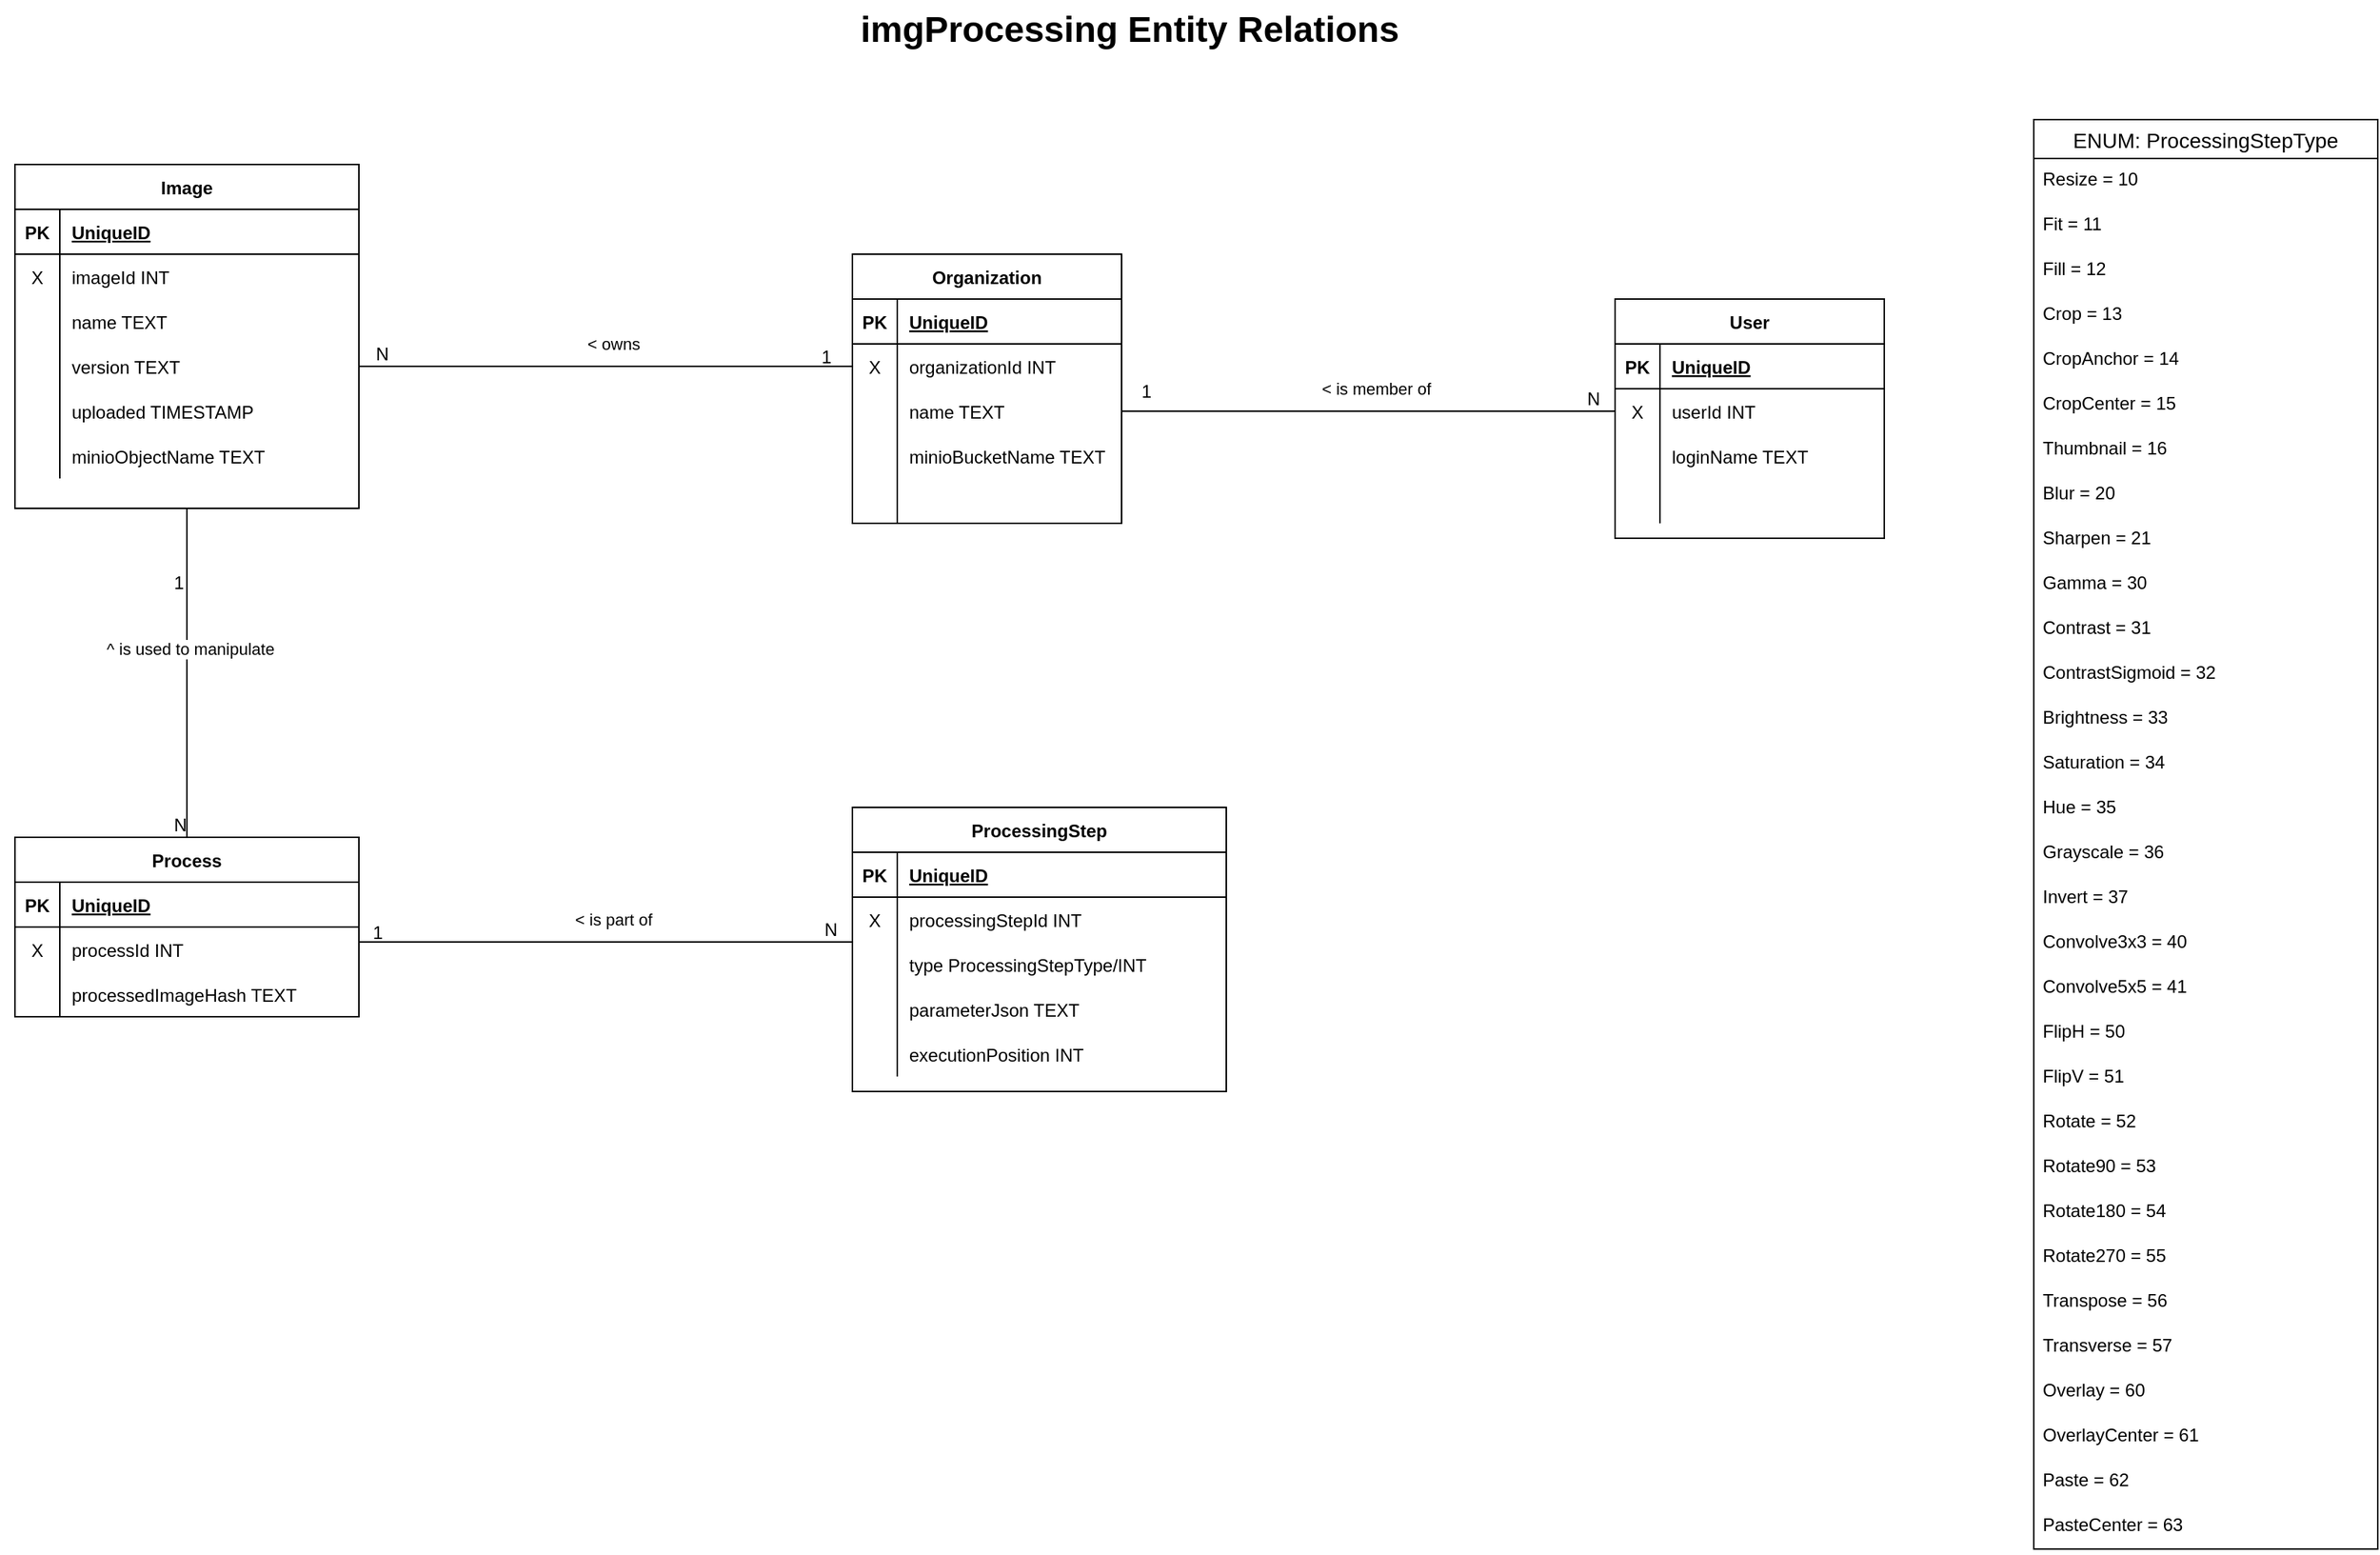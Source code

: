 <mxfile version="14.4.6" type="device"><diagram name="Page-1" id="929967ad-93f9-6ef4-fab6-5d389245f69c"><mxGraphModel dx="2062" dy="1154" grid="1" gridSize="10" guides="1" tooltips="1" connect="1" arrows="1" fold="1" page="1" pageScale="1.5" pageWidth="1169" pageHeight="826" background="none" math="0" shadow="0"><root><mxCell id="0" style=";html=1;"/><mxCell id="1" style=";html=1;" parent="0"/><mxCell id="1672d66443f91eb5-23" value="imgProcessing Entity Relations" style="text;strokeColor=none;fillColor=none;html=1;fontSize=24;fontStyle=1;verticalAlign=middle;align=center;" parent="1" vertex="1"><mxGeometry x="120" y="40" width="1510" height="40" as="geometry"/></mxCell><mxCell id="RP16Kx9QM8KteChDGTyO-1" value="Image" style="shape=table;startSize=30;container=1;collapsible=1;childLayout=tableLayout;fixedRows=1;rowLines=0;fontStyle=1;align=center;resizeLast=1;" vertex="1" parent="1"><mxGeometry x="130" y="150" width="230" height="230" as="geometry"><mxRectangle x="340" y="120" width="70" height="30" as="alternateBounds"/></mxGeometry></mxCell><mxCell id="RP16Kx9QM8KteChDGTyO-2" value="" style="shape=partialRectangle;collapsible=0;dropTarget=0;pointerEvents=0;fillColor=none;top=0;left=0;bottom=1;right=0;points=[[0,0.5],[1,0.5]];portConstraint=eastwest;" vertex="1" parent="RP16Kx9QM8KteChDGTyO-1"><mxGeometry y="30" width="230" height="30" as="geometry"/></mxCell><mxCell id="RP16Kx9QM8KteChDGTyO-3" value="PK" style="shape=partialRectangle;connectable=0;fillColor=none;top=0;left=0;bottom=0;right=0;fontStyle=1;overflow=hidden;" vertex="1" parent="RP16Kx9QM8KteChDGTyO-2"><mxGeometry width="30" height="30" as="geometry"/></mxCell><mxCell id="RP16Kx9QM8KteChDGTyO-4" value="UniqueID" style="shape=partialRectangle;connectable=0;fillColor=none;top=0;left=0;bottom=0;right=0;align=left;spacingLeft=6;fontStyle=5;overflow=hidden;" vertex="1" parent="RP16Kx9QM8KteChDGTyO-2"><mxGeometry x="30" width="200" height="30" as="geometry"/></mxCell><mxCell id="RP16Kx9QM8KteChDGTyO-5" value="" style="shape=partialRectangle;collapsible=0;dropTarget=0;pointerEvents=0;fillColor=none;top=0;left=0;bottom=0;right=0;points=[[0,0.5],[1,0.5]];portConstraint=eastwest;" vertex="1" parent="RP16Kx9QM8KteChDGTyO-1"><mxGeometry y="60" width="230" height="30" as="geometry"/></mxCell><mxCell id="RP16Kx9QM8KteChDGTyO-6" value="X" style="shape=partialRectangle;connectable=0;fillColor=none;top=0;left=0;bottom=0;right=0;editable=1;overflow=hidden;" vertex="1" parent="RP16Kx9QM8KteChDGTyO-5"><mxGeometry width="30" height="30" as="geometry"/></mxCell><mxCell id="RP16Kx9QM8KteChDGTyO-7" value="imageId INT" style="shape=partialRectangle;connectable=0;fillColor=none;top=0;left=0;bottom=0;right=0;align=left;spacingLeft=6;overflow=hidden;" vertex="1" parent="RP16Kx9QM8KteChDGTyO-5"><mxGeometry x="30" width="200" height="30" as="geometry"/></mxCell><mxCell id="RP16Kx9QM8KteChDGTyO-82" value="" style="shape=partialRectangle;collapsible=0;dropTarget=0;pointerEvents=0;fillColor=none;top=0;left=0;bottom=0;right=0;points=[[0,0.5],[1,0.5]];portConstraint=eastwest;" vertex="1" parent="RP16Kx9QM8KteChDGTyO-1"><mxGeometry y="90" width="230" height="30" as="geometry"/></mxCell><mxCell id="RP16Kx9QM8KteChDGTyO-83" value="" style="shape=partialRectangle;connectable=0;fillColor=none;top=0;left=0;bottom=0;right=0;editable=1;overflow=hidden;" vertex="1" parent="RP16Kx9QM8KteChDGTyO-82"><mxGeometry width="30" height="30" as="geometry"/></mxCell><mxCell id="RP16Kx9QM8KteChDGTyO-84" value="name TEXT" style="shape=partialRectangle;connectable=0;fillColor=none;top=0;left=0;bottom=0;right=0;align=left;spacingLeft=6;overflow=hidden;" vertex="1" parent="RP16Kx9QM8KteChDGTyO-82"><mxGeometry x="30" width="200" height="30" as="geometry"/></mxCell><mxCell id="RP16Kx9QM8KteChDGTyO-85" value="" style="shape=partialRectangle;collapsible=0;dropTarget=0;pointerEvents=0;fillColor=none;top=0;left=0;bottom=0;right=0;points=[[0,0.5],[1,0.5]];portConstraint=eastwest;" vertex="1" parent="RP16Kx9QM8KteChDGTyO-1"><mxGeometry y="120" width="230" height="30" as="geometry"/></mxCell><mxCell id="RP16Kx9QM8KteChDGTyO-86" value="" style="shape=partialRectangle;connectable=0;fillColor=none;top=0;left=0;bottom=0;right=0;editable=1;overflow=hidden;" vertex="1" parent="RP16Kx9QM8KteChDGTyO-85"><mxGeometry width="30" height="30" as="geometry"/></mxCell><mxCell id="RP16Kx9QM8KteChDGTyO-87" value="version TEXT" style="shape=partialRectangle;connectable=0;fillColor=none;top=0;left=0;bottom=0;right=0;align=left;spacingLeft=6;overflow=hidden;" vertex="1" parent="RP16Kx9QM8KteChDGTyO-85"><mxGeometry x="30" width="200" height="30" as="geometry"/></mxCell><mxCell id="RP16Kx9QM8KteChDGTyO-11" value="" style="shape=partialRectangle;collapsible=0;dropTarget=0;pointerEvents=0;fillColor=none;top=0;left=0;bottom=0;right=0;points=[[0,0.5],[1,0.5]];portConstraint=eastwest;" vertex="1" parent="RP16Kx9QM8KteChDGTyO-1"><mxGeometry y="150" width="230" height="30" as="geometry"/></mxCell><mxCell id="RP16Kx9QM8KteChDGTyO-12" value="" style="shape=partialRectangle;connectable=0;fillColor=none;top=0;left=0;bottom=0;right=0;editable=1;overflow=hidden;" vertex="1" parent="RP16Kx9QM8KteChDGTyO-11"><mxGeometry width="30" height="30" as="geometry"/></mxCell><mxCell id="RP16Kx9QM8KteChDGTyO-13" value="uploaded TIMESTAMP" style="shape=partialRectangle;connectable=0;fillColor=none;top=0;left=0;bottom=0;right=0;align=left;spacingLeft=6;overflow=hidden;" vertex="1" parent="RP16Kx9QM8KteChDGTyO-11"><mxGeometry x="30" width="200" height="30" as="geometry"/></mxCell><mxCell id="RP16Kx9QM8KteChDGTyO-27" value="" style="shape=partialRectangle;collapsible=0;dropTarget=0;pointerEvents=0;fillColor=none;top=0;left=0;bottom=0;right=0;points=[[0,0.5],[1,0.5]];portConstraint=eastwest;" vertex="1" parent="RP16Kx9QM8KteChDGTyO-1"><mxGeometry y="180" width="230" height="30" as="geometry"/></mxCell><mxCell id="RP16Kx9QM8KteChDGTyO-28" value="" style="shape=partialRectangle;connectable=0;fillColor=none;top=0;left=0;bottom=0;right=0;editable=1;overflow=hidden;" vertex="1" parent="RP16Kx9QM8KteChDGTyO-27"><mxGeometry width="30" height="30" as="geometry"/></mxCell><mxCell id="RP16Kx9QM8KteChDGTyO-29" value="minioObjectName TEXT" style="shape=partialRectangle;connectable=0;fillColor=none;top=0;left=0;bottom=0;right=0;align=left;spacingLeft=6;overflow=hidden;" vertex="1" parent="RP16Kx9QM8KteChDGTyO-27"><mxGeometry x="30" width="200" height="30" as="geometry"/></mxCell><mxCell id="RP16Kx9QM8KteChDGTyO-30" value="Organization" style="shape=table;startSize=30;container=1;collapsible=1;childLayout=tableLayout;fixedRows=1;rowLines=0;fontStyle=1;align=center;resizeLast=1;" vertex="1" parent="1"><mxGeometry x="690" y="210" width="180" height="180" as="geometry"/></mxCell><mxCell id="RP16Kx9QM8KteChDGTyO-31" value="" style="shape=partialRectangle;collapsible=0;dropTarget=0;pointerEvents=0;fillColor=none;top=0;left=0;bottom=1;right=0;points=[[0,0.5],[1,0.5]];portConstraint=eastwest;" vertex="1" parent="RP16Kx9QM8KteChDGTyO-30"><mxGeometry y="30" width="180" height="30" as="geometry"/></mxCell><mxCell id="RP16Kx9QM8KteChDGTyO-32" value="PK" style="shape=partialRectangle;connectable=0;fillColor=none;top=0;left=0;bottom=0;right=0;fontStyle=1;overflow=hidden;" vertex="1" parent="RP16Kx9QM8KteChDGTyO-31"><mxGeometry width="30" height="30" as="geometry"/></mxCell><mxCell id="RP16Kx9QM8KteChDGTyO-33" value="UniqueID" style="shape=partialRectangle;connectable=0;fillColor=none;top=0;left=0;bottom=0;right=0;align=left;spacingLeft=6;fontStyle=5;overflow=hidden;" vertex="1" parent="RP16Kx9QM8KteChDGTyO-31"><mxGeometry x="30" width="150" height="30" as="geometry"/></mxCell><mxCell id="RP16Kx9QM8KteChDGTyO-34" value="" style="shape=partialRectangle;collapsible=0;dropTarget=0;pointerEvents=0;fillColor=none;top=0;left=0;bottom=0;right=0;points=[[0,0.5],[1,0.5]];portConstraint=eastwest;" vertex="1" parent="RP16Kx9QM8KteChDGTyO-30"><mxGeometry y="60" width="180" height="30" as="geometry"/></mxCell><mxCell id="RP16Kx9QM8KteChDGTyO-35" value="X" style="shape=partialRectangle;connectable=0;fillColor=none;top=0;left=0;bottom=0;right=0;editable=1;overflow=hidden;" vertex="1" parent="RP16Kx9QM8KteChDGTyO-34"><mxGeometry width="30" height="30" as="geometry"/></mxCell><mxCell id="RP16Kx9QM8KteChDGTyO-36" value="organizationId INT" style="shape=partialRectangle;connectable=0;fillColor=none;top=0;left=0;bottom=0;right=0;align=left;spacingLeft=6;overflow=hidden;" vertex="1" parent="RP16Kx9QM8KteChDGTyO-34"><mxGeometry x="30" width="150" height="30" as="geometry"/></mxCell><mxCell id="RP16Kx9QM8KteChDGTyO-37" value="" style="shape=partialRectangle;collapsible=0;dropTarget=0;pointerEvents=0;fillColor=none;top=0;left=0;bottom=0;right=0;points=[[0,0.5],[1,0.5]];portConstraint=eastwest;" vertex="1" parent="RP16Kx9QM8KteChDGTyO-30"><mxGeometry y="90" width="180" height="30" as="geometry"/></mxCell><mxCell id="RP16Kx9QM8KteChDGTyO-38" value="" style="shape=partialRectangle;connectable=0;fillColor=none;top=0;left=0;bottom=0;right=0;editable=1;overflow=hidden;" vertex="1" parent="RP16Kx9QM8KteChDGTyO-37"><mxGeometry width="30" height="30" as="geometry"/></mxCell><mxCell id="RP16Kx9QM8KteChDGTyO-39" value="name TEXT" style="shape=partialRectangle;connectable=0;fillColor=none;top=0;left=0;bottom=0;right=0;align=left;spacingLeft=6;overflow=hidden;" vertex="1" parent="RP16Kx9QM8KteChDGTyO-37"><mxGeometry x="30" width="150" height="30" as="geometry"/></mxCell><mxCell id="RP16Kx9QM8KteChDGTyO-74" value="" style="shape=partialRectangle;collapsible=0;dropTarget=0;pointerEvents=0;fillColor=none;top=0;left=0;bottom=0;right=0;points=[[0,0.5],[1,0.5]];portConstraint=eastwest;" vertex="1" parent="RP16Kx9QM8KteChDGTyO-30"><mxGeometry y="120" width="180" height="30" as="geometry"/></mxCell><mxCell id="RP16Kx9QM8KteChDGTyO-75" value="" style="shape=partialRectangle;connectable=0;fillColor=none;top=0;left=0;bottom=0;right=0;editable=1;overflow=hidden;" vertex="1" parent="RP16Kx9QM8KteChDGTyO-74"><mxGeometry width="30" height="30" as="geometry"/></mxCell><mxCell id="RP16Kx9QM8KteChDGTyO-76" value="minioBucketName TEXT" style="shape=partialRectangle;connectable=0;fillColor=none;top=0;left=0;bottom=0;right=0;align=left;spacingLeft=6;overflow=hidden;" vertex="1" parent="RP16Kx9QM8KteChDGTyO-74"><mxGeometry x="30" width="150" height="30" as="geometry"/></mxCell><mxCell id="RP16Kx9QM8KteChDGTyO-40" value="" style="shape=partialRectangle;collapsible=0;dropTarget=0;pointerEvents=0;fillColor=none;top=0;left=0;bottom=0;right=0;points=[[0,0.5],[1,0.5]];portConstraint=eastwest;" vertex="1" parent="RP16Kx9QM8KteChDGTyO-30"><mxGeometry y="150" width="180" height="30" as="geometry"/></mxCell><mxCell id="RP16Kx9QM8KteChDGTyO-41" value="" style="shape=partialRectangle;connectable=0;fillColor=none;top=0;left=0;bottom=0;right=0;editable=1;overflow=hidden;" vertex="1" parent="RP16Kx9QM8KteChDGTyO-40"><mxGeometry width="30" height="30" as="geometry"/></mxCell><mxCell id="RP16Kx9QM8KteChDGTyO-42" value="" style="shape=partialRectangle;connectable=0;fillColor=none;top=0;left=0;bottom=0;right=0;align=left;spacingLeft=6;overflow=hidden;" vertex="1" parent="RP16Kx9QM8KteChDGTyO-40"><mxGeometry x="30" width="150" height="30" as="geometry"/></mxCell><mxCell id="RP16Kx9QM8KteChDGTyO-43" value="" style="endArrow=none;html=1;rounded=0;exitX=0;exitY=0.5;exitDx=0;exitDy=0;fontStyle=1;entryX=1;entryY=0.5;entryDx=0;entryDy=0;" edge="1" parent="1" source="RP16Kx9QM8KteChDGTyO-34" target="RP16Kx9QM8KteChDGTyO-85"><mxGeometry relative="1" as="geometry"><mxPoint x="800" y="590" as="sourcePoint"/><mxPoint x="960" y="590" as="targetPoint"/></mxGeometry></mxCell><mxCell id="RP16Kx9QM8KteChDGTyO-44" value="N" style="resizable=0;html=1;align=right;verticalAlign=bottom;" connectable="0" vertex="1" parent="RP16Kx9QM8KteChDGTyO-43"><mxGeometry x="1" relative="1" as="geometry"><mxPoint x="20" as="offset"/></mxGeometry></mxCell><mxCell id="RP16Kx9QM8KteChDGTyO-46" value="&amp;lt; owns" style="edgeLabel;html=1;align=center;verticalAlign=middle;resizable=0;points=[];" vertex="1" connectable="0" parent="RP16Kx9QM8KteChDGTyO-43"><mxGeometry x="-0.248" y="2" relative="1" as="geometry"><mxPoint x="-36" y="-17" as="offset"/></mxGeometry></mxCell><mxCell id="RP16Kx9QM8KteChDGTyO-45" value="" style="resizable=0;html=1;align=right;verticalAlign=bottom;" connectable="0" vertex="1" parent="1"><mxGeometry x="400" y="295" as="geometry"><mxPoint x="272" y="-8" as="offset"/></mxGeometry></mxCell><mxCell id="RP16Kx9QM8KteChDGTyO-47" value="1" style="resizable=0;html=1;align=right;verticalAlign=bottom;" connectable="0" vertex="1" parent="1"><mxGeometry x="390" y="295" as="geometry"><mxPoint x="286" y="-8" as="offset"/></mxGeometry></mxCell><mxCell id="RP16Kx9QM8KteChDGTyO-48" value="User" style="shape=table;startSize=30;container=1;collapsible=1;childLayout=tableLayout;fixedRows=1;rowLines=0;fontStyle=1;align=center;resizeLast=1;" vertex="1" parent="1"><mxGeometry x="1200" y="240" width="180" height="160" as="geometry"/></mxCell><mxCell id="RP16Kx9QM8KteChDGTyO-49" value="" style="shape=partialRectangle;collapsible=0;dropTarget=0;pointerEvents=0;fillColor=none;top=0;left=0;bottom=1;right=0;points=[[0,0.5],[1,0.5]];portConstraint=eastwest;" vertex="1" parent="RP16Kx9QM8KteChDGTyO-48"><mxGeometry y="30" width="180" height="30" as="geometry"/></mxCell><mxCell id="RP16Kx9QM8KteChDGTyO-50" value="PK" style="shape=partialRectangle;connectable=0;fillColor=none;top=0;left=0;bottom=0;right=0;fontStyle=1;overflow=hidden;" vertex="1" parent="RP16Kx9QM8KteChDGTyO-49"><mxGeometry width="30" height="30" as="geometry"/></mxCell><mxCell id="RP16Kx9QM8KteChDGTyO-51" value="UniqueID" style="shape=partialRectangle;connectable=0;fillColor=none;top=0;left=0;bottom=0;right=0;align=left;spacingLeft=6;fontStyle=5;overflow=hidden;" vertex="1" parent="RP16Kx9QM8KteChDGTyO-49"><mxGeometry x="30" width="150" height="30" as="geometry"/></mxCell><mxCell id="RP16Kx9QM8KteChDGTyO-52" value="" style="shape=partialRectangle;collapsible=0;dropTarget=0;pointerEvents=0;fillColor=none;top=0;left=0;bottom=0;right=0;points=[[0,0.5],[1,0.5]];portConstraint=eastwest;" vertex="1" parent="RP16Kx9QM8KteChDGTyO-48"><mxGeometry y="60" width="180" height="30" as="geometry"/></mxCell><mxCell id="RP16Kx9QM8KteChDGTyO-53" value="X" style="shape=partialRectangle;connectable=0;fillColor=none;top=0;left=0;bottom=0;right=0;editable=1;overflow=hidden;" vertex="1" parent="RP16Kx9QM8KteChDGTyO-52"><mxGeometry width="30" height="30" as="geometry"/></mxCell><mxCell id="RP16Kx9QM8KteChDGTyO-54" value="userId INT" style="shape=partialRectangle;connectable=0;fillColor=none;top=0;left=0;bottom=0;right=0;align=left;spacingLeft=6;overflow=hidden;" vertex="1" parent="RP16Kx9QM8KteChDGTyO-52"><mxGeometry x="30" width="150" height="30" as="geometry"/></mxCell><mxCell id="RP16Kx9QM8KteChDGTyO-55" value="" style="shape=partialRectangle;collapsible=0;dropTarget=0;pointerEvents=0;fillColor=none;top=0;left=0;bottom=0;right=0;points=[[0,0.5],[1,0.5]];portConstraint=eastwest;" vertex="1" parent="RP16Kx9QM8KteChDGTyO-48"><mxGeometry y="90" width="180" height="30" as="geometry"/></mxCell><mxCell id="RP16Kx9QM8KteChDGTyO-56" value="" style="shape=partialRectangle;connectable=0;fillColor=none;top=0;left=0;bottom=0;right=0;editable=1;overflow=hidden;" vertex="1" parent="RP16Kx9QM8KteChDGTyO-55"><mxGeometry width="30" height="30" as="geometry"/></mxCell><mxCell id="RP16Kx9QM8KteChDGTyO-57" value="loginName TEXT" style="shape=partialRectangle;connectable=0;fillColor=none;top=0;left=0;bottom=0;right=0;align=left;spacingLeft=6;overflow=hidden;" vertex="1" parent="RP16Kx9QM8KteChDGTyO-55"><mxGeometry x="30" width="150" height="30" as="geometry"/></mxCell><mxCell id="RP16Kx9QM8KteChDGTyO-58" value="" style="shape=partialRectangle;collapsible=0;dropTarget=0;pointerEvents=0;fillColor=none;top=0;left=0;bottom=0;right=0;points=[[0,0.5],[1,0.5]];portConstraint=eastwest;" vertex="1" parent="RP16Kx9QM8KteChDGTyO-48"><mxGeometry y="120" width="180" height="30" as="geometry"/></mxCell><mxCell id="RP16Kx9QM8KteChDGTyO-59" value="" style="shape=partialRectangle;connectable=0;fillColor=none;top=0;left=0;bottom=0;right=0;editable=1;overflow=hidden;" vertex="1" parent="RP16Kx9QM8KteChDGTyO-58"><mxGeometry width="30" height="30" as="geometry"/></mxCell><mxCell id="RP16Kx9QM8KteChDGTyO-60" value="" style="shape=partialRectangle;connectable=0;fillColor=none;top=0;left=0;bottom=0;right=0;align=left;spacingLeft=6;overflow=hidden;" vertex="1" parent="RP16Kx9QM8KteChDGTyO-58"><mxGeometry x="30" width="150" height="30" as="geometry"/></mxCell><mxCell id="RP16Kx9QM8KteChDGTyO-77" value="" style="endArrow=none;html=1;rounded=0;exitX=1;exitY=0.5;exitDx=0;exitDy=0;entryX=0;entryY=0.5;entryDx=0;entryDy=0;" edge="1" parent="1" source="RP16Kx9QM8KteChDGTyO-37" target="RP16Kx9QM8KteChDGTyO-52"><mxGeometry relative="1" as="geometry"><mxPoint x="810" y="480" as="sourcePoint"/><mxPoint x="480" y="480" as="targetPoint"/></mxGeometry></mxCell><mxCell id="RP16Kx9QM8KteChDGTyO-78" value="N" style="resizable=0;html=1;align=right;verticalAlign=bottom;" connectable="0" vertex="1" parent="RP16Kx9QM8KteChDGTyO-77"><mxGeometry x="1" relative="1" as="geometry"><mxPoint x="-10" as="offset"/></mxGeometry></mxCell><mxCell id="RP16Kx9QM8KteChDGTyO-79" value="&amp;lt; is member of" style="edgeLabel;html=1;align=center;verticalAlign=middle;resizable=0;points=[];" vertex="1" connectable="0" parent="RP16Kx9QM8KteChDGTyO-77"><mxGeometry x="-0.248" y="2" relative="1" as="geometry"><mxPoint x="46" y="-13" as="offset"/></mxGeometry></mxCell><mxCell id="RP16Kx9QM8KteChDGTyO-81" value="1" style="resizable=0;html=1;align=right;verticalAlign=bottom;" connectable="0" vertex="1" parent="1"><mxGeometry x="890" y="310" as="geometry"/></mxCell><mxCell id="RP16Kx9QM8KteChDGTyO-88" value="Process" style="shape=table;startSize=30;container=1;collapsible=1;childLayout=tableLayout;fixedRows=1;rowLines=0;fontStyle=1;align=center;resizeLast=1;" vertex="1" parent="1"><mxGeometry x="130" y="600" width="230" height="120" as="geometry"/></mxCell><mxCell id="RP16Kx9QM8KteChDGTyO-89" value="" style="shape=partialRectangle;collapsible=0;dropTarget=0;pointerEvents=0;fillColor=none;top=0;left=0;bottom=1;right=0;points=[[0,0.5],[1,0.5]];portConstraint=eastwest;" vertex="1" parent="RP16Kx9QM8KteChDGTyO-88"><mxGeometry y="30" width="230" height="30" as="geometry"/></mxCell><mxCell id="RP16Kx9QM8KteChDGTyO-90" value="PK" style="shape=partialRectangle;connectable=0;fillColor=none;top=0;left=0;bottom=0;right=0;fontStyle=1;overflow=hidden;" vertex="1" parent="RP16Kx9QM8KteChDGTyO-89"><mxGeometry width="30" height="30" as="geometry"/></mxCell><mxCell id="RP16Kx9QM8KteChDGTyO-91" value="UniqueID" style="shape=partialRectangle;connectable=0;fillColor=none;top=0;left=0;bottom=0;right=0;align=left;spacingLeft=6;fontStyle=5;overflow=hidden;" vertex="1" parent="RP16Kx9QM8KteChDGTyO-89"><mxGeometry x="30" width="200" height="30" as="geometry"/></mxCell><mxCell id="RP16Kx9QM8KteChDGTyO-92" value="" style="shape=partialRectangle;collapsible=0;dropTarget=0;pointerEvents=0;fillColor=none;top=0;left=0;bottom=0;right=0;points=[[0,0.5],[1,0.5]];portConstraint=eastwest;" vertex="1" parent="RP16Kx9QM8KteChDGTyO-88"><mxGeometry y="60" width="230" height="30" as="geometry"/></mxCell><mxCell id="RP16Kx9QM8KteChDGTyO-93" value="X" style="shape=partialRectangle;connectable=0;fillColor=none;top=0;left=0;bottom=0;right=0;editable=1;overflow=hidden;" vertex="1" parent="RP16Kx9QM8KteChDGTyO-92"><mxGeometry width="30" height="30" as="geometry"/></mxCell><mxCell id="RP16Kx9QM8KteChDGTyO-94" value="processId INT" style="shape=partialRectangle;connectable=0;fillColor=none;top=0;left=0;bottom=0;right=0;align=left;spacingLeft=6;overflow=hidden;" vertex="1" parent="RP16Kx9QM8KteChDGTyO-92"><mxGeometry x="30" width="200" height="30" as="geometry"/></mxCell><mxCell id="RP16Kx9QM8KteChDGTyO-95" value="" style="shape=partialRectangle;collapsible=0;dropTarget=0;pointerEvents=0;fillColor=none;top=0;left=0;bottom=0;right=0;points=[[0,0.5],[1,0.5]];portConstraint=eastwest;" vertex="1" parent="RP16Kx9QM8KteChDGTyO-88"><mxGeometry y="90" width="230" height="30" as="geometry"/></mxCell><mxCell id="RP16Kx9QM8KteChDGTyO-96" value="" style="shape=partialRectangle;connectable=0;fillColor=none;top=0;left=0;bottom=0;right=0;editable=1;overflow=hidden;" vertex="1" parent="RP16Kx9QM8KteChDGTyO-95"><mxGeometry width="30" height="30" as="geometry"/></mxCell><mxCell id="RP16Kx9QM8KteChDGTyO-97" value="processedImageHash TEXT" style="shape=partialRectangle;connectable=0;fillColor=none;top=0;left=0;bottom=0;right=0;align=left;spacingLeft=6;overflow=hidden;" vertex="1" parent="RP16Kx9QM8KteChDGTyO-95"><mxGeometry x="30" width="200" height="30" as="geometry"/></mxCell><mxCell id="RP16Kx9QM8KteChDGTyO-101" value="" style="endArrow=none;html=1;rounded=0;entryX=0.5;entryY=0;entryDx=0;entryDy=0;exitX=0.5;exitY=1;exitDx=0;exitDy=0;" edge="1" parent="1" source="RP16Kx9QM8KteChDGTyO-1" target="RP16Kx9QM8KteChDGTyO-88"><mxGeometry relative="1" as="geometry"><mxPoint x="870" y="500" as="sourcePoint"/><mxPoint x="1030" y="500" as="targetPoint"/></mxGeometry></mxCell><mxCell id="RP16Kx9QM8KteChDGTyO-102" value="N" style="resizable=0;html=1;align=right;verticalAlign=bottom;" connectable="0" vertex="1" parent="RP16Kx9QM8KteChDGTyO-101"><mxGeometry x="1" relative="1" as="geometry"/></mxCell><mxCell id="RP16Kx9QM8KteChDGTyO-104" value="^ is used to manipulate" style="edgeLabel;html=1;align=center;verticalAlign=middle;resizable=0;points=[];" vertex="1" connectable="0" parent="RP16Kx9QM8KteChDGTyO-101"><mxGeometry x="-0.144" y="2" relative="1" as="geometry"><mxPoint as="offset"/></mxGeometry></mxCell><mxCell id="RP16Kx9QM8KteChDGTyO-103" value="1" style="resizable=0;html=1;align=right;verticalAlign=bottom;" connectable="0" vertex="1" parent="1"><mxGeometry x="255" y="610" as="geometry"><mxPoint x="-12" y="-172" as="offset"/></mxGeometry></mxCell><mxCell id="RP16Kx9QM8KteChDGTyO-105" value="ProcessingStep" style="shape=table;startSize=30;container=1;collapsible=1;childLayout=tableLayout;fixedRows=1;rowLines=0;fontStyle=1;align=center;resizeLast=1;" vertex="1" parent="1"><mxGeometry x="690" y="580" width="250" height="190" as="geometry"/></mxCell><mxCell id="RP16Kx9QM8KteChDGTyO-106" value="" style="shape=partialRectangle;collapsible=0;dropTarget=0;pointerEvents=0;fillColor=none;top=0;left=0;bottom=1;right=0;points=[[0,0.5],[1,0.5]];portConstraint=eastwest;" vertex="1" parent="RP16Kx9QM8KteChDGTyO-105"><mxGeometry y="30" width="250" height="30" as="geometry"/></mxCell><mxCell id="RP16Kx9QM8KteChDGTyO-107" value="PK" style="shape=partialRectangle;connectable=0;fillColor=none;top=0;left=0;bottom=0;right=0;fontStyle=1;overflow=hidden;" vertex="1" parent="RP16Kx9QM8KteChDGTyO-106"><mxGeometry width="30" height="30" as="geometry"/></mxCell><mxCell id="RP16Kx9QM8KteChDGTyO-108" value="UniqueID" style="shape=partialRectangle;connectable=0;fillColor=none;top=0;left=0;bottom=0;right=0;align=left;spacingLeft=6;fontStyle=5;overflow=hidden;" vertex="1" parent="RP16Kx9QM8KteChDGTyO-106"><mxGeometry x="30" width="220" height="30" as="geometry"/></mxCell><mxCell id="RP16Kx9QM8KteChDGTyO-109" value="" style="shape=partialRectangle;collapsible=0;dropTarget=0;pointerEvents=0;fillColor=none;top=0;left=0;bottom=0;right=0;points=[[0,0.5],[1,0.5]];portConstraint=eastwest;" vertex="1" parent="RP16Kx9QM8KteChDGTyO-105"><mxGeometry y="60" width="250" height="30" as="geometry"/></mxCell><mxCell id="RP16Kx9QM8KteChDGTyO-110" value="X" style="shape=partialRectangle;connectable=0;fillColor=none;top=0;left=0;bottom=0;right=0;editable=1;overflow=hidden;" vertex="1" parent="RP16Kx9QM8KteChDGTyO-109"><mxGeometry width="30" height="30" as="geometry"/></mxCell><mxCell id="RP16Kx9QM8KteChDGTyO-111" value="processingStepId INT" style="shape=partialRectangle;connectable=0;fillColor=none;top=0;left=0;bottom=0;right=0;align=left;spacingLeft=6;overflow=hidden;" vertex="1" parent="RP16Kx9QM8KteChDGTyO-109"><mxGeometry x="30" width="220" height="30" as="geometry"/></mxCell><mxCell id="RP16Kx9QM8KteChDGTyO-112" value="" style="shape=partialRectangle;collapsible=0;dropTarget=0;pointerEvents=0;fillColor=none;top=0;left=0;bottom=0;right=0;points=[[0,0.5],[1,0.5]];portConstraint=eastwest;" vertex="1" parent="RP16Kx9QM8KteChDGTyO-105"><mxGeometry y="90" width="250" height="30" as="geometry"/></mxCell><mxCell id="RP16Kx9QM8KteChDGTyO-113" value="" style="shape=partialRectangle;connectable=0;fillColor=none;top=0;left=0;bottom=0;right=0;editable=1;overflow=hidden;" vertex="1" parent="RP16Kx9QM8KteChDGTyO-112"><mxGeometry width="30" height="30" as="geometry"/></mxCell><mxCell id="RP16Kx9QM8KteChDGTyO-114" value="type ProcessingStepType/INT" style="shape=partialRectangle;connectable=0;fillColor=none;top=0;left=0;bottom=0;right=0;align=left;spacingLeft=6;overflow=hidden;" vertex="1" parent="RP16Kx9QM8KteChDGTyO-112"><mxGeometry x="30" width="220" height="30" as="geometry"/></mxCell><mxCell id="RP16Kx9QM8KteChDGTyO-115" value="" style="shape=partialRectangle;collapsible=0;dropTarget=0;pointerEvents=0;fillColor=none;top=0;left=0;bottom=0;right=0;points=[[0,0.5],[1,0.5]];portConstraint=eastwest;" vertex="1" parent="RP16Kx9QM8KteChDGTyO-105"><mxGeometry y="120" width="250" height="30" as="geometry"/></mxCell><mxCell id="RP16Kx9QM8KteChDGTyO-116" value="" style="shape=partialRectangle;connectable=0;fillColor=none;top=0;left=0;bottom=0;right=0;editable=1;overflow=hidden;" vertex="1" parent="RP16Kx9QM8KteChDGTyO-115"><mxGeometry width="30" height="30" as="geometry"/></mxCell><mxCell id="RP16Kx9QM8KteChDGTyO-117" value="parameterJson TEXT" style="shape=partialRectangle;connectable=0;fillColor=none;top=0;left=0;bottom=0;right=0;align=left;spacingLeft=6;overflow=hidden;" vertex="1" parent="RP16Kx9QM8KteChDGTyO-115"><mxGeometry x="30" width="220" height="30" as="geometry"/></mxCell><mxCell id="RP16Kx9QM8KteChDGTyO-118" value="" style="shape=partialRectangle;collapsible=0;dropTarget=0;pointerEvents=0;fillColor=none;top=0;left=0;bottom=0;right=0;points=[[0,0.5],[1,0.5]];portConstraint=eastwest;" vertex="1" parent="RP16Kx9QM8KteChDGTyO-105"><mxGeometry y="150" width="250" height="30" as="geometry"/></mxCell><mxCell id="RP16Kx9QM8KteChDGTyO-119" value="" style="shape=partialRectangle;connectable=0;fillColor=none;top=0;left=0;bottom=0;right=0;editable=1;overflow=hidden;" vertex="1" parent="RP16Kx9QM8KteChDGTyO-118"><mxGeometry width="30" height="30" as="geometry"/></mxCell><mxCell id="RP16Kx9QM8KteChDGTyO-120" value="executionPosition INT" style="shape=partialRectangle;connectable=0;fillColor=none;top=0;left=0;bottom=0;right=0;align=left;spacingLeft=6;overflow=hidden;" vertex="1" parent="RP16Kx9QM8KteChDGTyO-118"><mxGeometry x="30" width="220" height="30" as="geometry"/></mxCell><mxCell id="RP16Kx9QM8KteChDGTyO-121" value="ENUM: ProcessingStepType" style="swimlane;fontStyle=0;childLayout=stackLayout;horizontal=1;startSize=26;horizontalStack=0;resizeParent=1;resizeParentMax=0;resizeLast=0;collapsible=1;marginBottom=0;align=center;fontSize=14;" vertex="1" parent="1"><mxGeometry x="1480" y="120" width="230" height="956" as="geometry"/></mxCell><mxCell id="RP16Kx9QM8KteChDGTyO-122" value="Resize = 10" style="text;strokeColor=none;fillColor=none;spacingLeft=4;spacingRight=4;overflow=hidden;rotatable=0;points=[[0,0.5],[1,0.5]];portConstraint=eastwest;fontSize=12;" vertex="1" parent="RP16Kx9QM8KteChDGTyO-121"><mxGeometry y="26" width="230" height="30" as="geometry"/></mxCell><mxCell id="RP16Kx9QM8KteChDGTyO-123" value="Fit = 11" style="text;strokeColor=none;fillColor=none;spacingLeft=4;spacingRight=4;overflow=hidden;rotatable=0;points=[[0,0.5],[1,0.5]];portConstraint=eastwest;fontSize=12;" vertex="1" parent="RP16Kx9QM8KteChDGTyO-121"><mxGeometry y="56" width="230" height="30" as="geometry"/></mxCell><mxCell id="RP16Kx9QM8KteChDGTyO-124" value="Fill = 12" style="text;strokeColor=none;fillColor=none;spacingLeft=4;spacingRight=4;overflow=hidden;rotatable=0;points=[[0,0.5],[1,0.5]];portConstraint=eastwest;fontSize=12;" vertex="1" parent="RP16Kx9QM8KteChDGTyO-121"><mxGeometry y="86" width="230" height="30" as="geometry"/></mxCell><mxCell id="RP16Kx9QM8KteChDGTyO-146" value="Crop = 13" style="text;strokeColor=none;fillColor=none;spacingLeft=4;spacingRight=4;overflow=hidden;rotatable=0;points=[[0,0.5],[1,0.5]];portConstraint=eastwest;fontSize=12;" vertex="1" parent="RP16Kx9QM8KteChDGTyO-121"><mxGeometry y="116" width="230" height="30" as="geometry"/></mxCell><mxCell id="RP16Kx9QM8KteChDGTyO-136" value="CropAnchor = 14" style="text;strokeColor=none;fillColor=none;spacingLeft=4;spacingRight=4;overflow=hidden;rotatable=0;points=[[0,0.5],[1,0.5]];portConstraint=eastwest;fontSize=12;" vertex="1" parent="RP16Kx9QM8KteChDGTyO-121"><mxGeometry y="146" width="230" height="30" as="geometry"/></mxCell><mxCell id="RP16Kx9QM8KteChDGTyO-138" value="CropCenter = 15" style="text;strokeColor=none;fillColor=none;spacingLeft=4;spacingRight=4;overflow=hidden;rotatable=0;points=[[0,0.5],[1,0.5]];portConstraint=eastwest;fontSize=12;" vertex="1" parent="RP16Kx9QM8KteChDGTyO-121"><mxGeometry y="176" width="230" height="30" as="geometry"/></mxCell><mxCell id="RP16Kx9QM8KteChDGTyO-137" value="Thumbnail = 16" style="text;strokeColor=none;fillColor=none;spacingLeft=4;spacingRight=4;overflow=hidden;rotatable=0;points=[[0,0.5],[1,0.5]];portConstraint=eastwest;fontSize=12;" vertex="1" parent="RP16Kx9QM8KteChDGTyO-121"><mxGeometry y="206" width="230" height="30" as="geometry"/></mxCell><mxCell id="RP16Kx9QM8KteChDGTyO-125" value="Blur = 20" style="text;strokeColor=none;fillColor=none;spacingLeft=4;spacingRight=4;overflow=hidden;rotatable=0;points=[[0,0.5],[1,0.5]];portConstraint=eastwest;fontSize=12;" vertex="1" parent="RP16Kx9QM8KteChDGTyO-121"><mxGeometry y="236" width="230" height="30" as="geometry"/></mxCell><mxCell id="RP16Kx9QM8KteChDGTyO-126" value="Sharpen = 21" style="text;strokeColor=none;fillColor=none;spacingLeft=4;spacingRight=4;overflow=hidden;rotatable=0;points=[[0,0.5],[1,0.5]];portConstraint=eastwest;fontSize=12;" vertex="1" parent="RP16Kx9QM8KteChDGTyO-121"><mxGeometry y="266" width="230" height="30" as="geometry"/></mxCell><mxCell id="RP16Kx9QM8KteChDGTyO-127" value="Gamma = 30" style="text;strokeColor=none;fillColor=none;spacingLeft=4;spacingRight=4;overflow=hidden;rotatable=0;points=[[0,0.5],[1,0.5]];portConstraint=eastwest;fontSize=12;" vertex="1" parent="RP16Kx9QM8KteChDGTyO-121"><mxGeometry y="296" width="230" height="30" as="geometry"/></mxCell><mxCell id="RP16Kx9QM8KteChDGTyO-128" value="Contrast = 31" style="text;strokeColor=none;fillColor=none;spacingLeft=4;spacingRight=4;overflow=hidden;rotatable=0;points=[[0,0.5],[1,0.5]];portConstraint=eastwest;fontSize=12;" vertex="1" parent="RP16Kx9QM8KteChDGTyO-121"><mxGeometry y="326" width="230" height="30" as="geometry"/></mxCell><mxCell id="RP16Kx9QM8KteChDGTyO-133" value="ContrastSigmoid = 32" style="text;strokeColor=none;fillColor=none;spacingLeft=4;spacingRight=4;overflow=hidden;rotatable=0;points=[[0,0.5],[1,0.5]];portConstraint=eastwest;fontSize=12;" vertex="1" parent="RP16Kx9QM8KteChDGTyO-121"><mxGeometry y="356" width="230" height="30" as="geometry"/></mxCell><mxCell id="RP16Kx9QM8KteChDGTyO-130" value="Brightness = 33" style="text;strokeColor=none;fillColor=none;spacingLeft=4;spacingRight=4;overflow=hidden;rotatable=0;points=[[0,0.5],[1,0.5]];portConstraint=eastwest;fontSize=12;" vertex="1" parent="RP16Kx9QM8KteChDGTyO-121"><mxGeometry y="386" width="230" height="30" as="geometry"/></mxCell><mxCell id="RP16Kx9QM8KteChDGTyO-131" value="Saturation = 34" style="text;strokeColor=none;fillColor=none;spacingLeft=4;spacingRight=4;overflow=hidden;rotatable=0;points=[[0,0.5],[1,0.5]];portConstraint=eastwest;fontSize=12;" vertex="1" parent="RP16Kx9QM8KteChDGTyO-121"><mxGeometry y="416" width="230" height="30" as="geometry"/></mxCell><mxCell id="RP16Kx9QM8KteChDGTyO-132" value="Hue = 35" style="text;strokeColor=none;fillColor=none;spacingLeft=4;spacingRight=4;overflow=hidden;rotatable=0;points=[[0,0.5],[1,0.5]];portConstraint=eastwest;fontSize=12;" vertex="1" parent="RP16Kx9QM8KteChDGTyO-121"><mxGeometry y="446" width="230" height="30" as="geometry"/></mxCell><mxCell id="RP16Kx9QM8KteChDGTyO-141" value="Grayscale = 36" style="text;strokeColor=none;fillColor=none;spacingLeft=4;spacingRight=4;overflow=hidden;rotatable=0;points=[[0,0.5],[1,0.5]];portConstraint=eastwest;fontSize=12;" vertex="1" parent="RP16Kx9QM8KteChDGTyO-121"><mxGeometry y="476" width="230" height="30" as="geometry"/></mxCell><mxCell id="RP16Kx9QM8KteChDGTyO-142" value="Invert = 37" style="text;strokeColor=none;fillColor=none;spacingLeft=4;spacingRight=4;overflow=hidden;rotatable=0;points=[[0,0.5],[1,0.5]];portConstraint=eastwest;fontSize=12;" vertex="1" parent="RP16Kx9QM8KteChDGTyO-121"><mxGeometry y="506" width="230" height="30" as="geometry"/></mxCell><mxCell id="RP16Kx9QM8KteChDGTyO-134" value="Convolve3x3 = 40" style="text;strokeColor=none;fillColor=none;spacingLeft=4;spacingRight=4;overflow=hidden;rotatable=0;points=[[0,0.5],[1,0.5]];portConstraint=eastwest;fontSize=12;" vertex="1" parent="RP16Kx9QM8KteChDGTyO-121"><mxGeometry y="536" width="230" height="30" as="geometry"/></mxCell><mxCell id="RP16Kx9QM8KteChDGTyO-135" value="Convolve5x5 = 41" style="text;strokeColor=none;fillColor=none;spacingLeft=4;spacingRight=4;overflow=hidden;rotatable=0;points=[[0,0.5],[1,0.5]];portConstraint=eastwest;fontSize=12;" vertex="1" parent="RP16Kx9QM8KteChDGTyO-121"><mxGeometry y="566" width="230" height="30" as="geometry"/></mxCell><mxCell id="RP16Kx9QM8KteChDGTyO-139" value="FlipH = 50" style="text;strokeColor=none;fillColor=none;spacingLeft=4;spacingRight=4;overflow=hidden;rotatable=0;points=[[0,0.5],[1,0.5]];portConstraint=eastwest;fontSize=12;" vertex="1" parent="RP16Kx9QM8KteChDGTyO-121"><mxGeometry y="596" width="230" height="30" as="geometry"/></mxCell><mxCell id="RP16Kx9QM8KteChDGTyO-144" value="FlipV = 51" style="text;strokeColor=none;fillColor=none;spacingLeft=4;spacingRight=4;overflow=hidden;rotatable=0;points=[[0,0.5],[1,0.5]];portConstraint=eastwest;fontSize=12;" vertex="1" parent="RP16Kx9QM8KteChDGTyO-121"><mxGeometry y="626" width="230" height="30" as="geometry"/></mxCell><mxCell id="RP16Kx9QM8KteChDGTyO-140" value="Rotate = 52" style="text;strokeColor=none;fillColor=none;spacingLeft=4;spacingRight=4;overflow=hidden;rotatable=0;points=[[0,0.5],[1,0.5]];portConstraint=eastwest;fontSize=12;" vertex="1" parent="RP16Kx9QM8KteChDGTyO-121"><mxGeometry y="656" width="230" height="30" as="geometry"/></mxCell><mxCell id="RP16Kx9QM8KteChDGTyO-147" value="Rotate90 = 53" style="text;strokeColor=none;fillColor=none;spacingLeft=4;spacingRight=4;overflow=hidden;rotatable=0;points=[[0,0.5],[1,0.5]];portConstraint=eastwest;fontSize=12;" vertex="1" parent="RP16Kx9QM8KteChDGTyO-121"><mxGeometry y="686" width="230" height="30" as="geometry"/></mxCell><mxCell id="RP16Kx9QM8KteChDGTyO-148" value="Rotate180 = 54" style="text;strokeColor=none;fillColor=none;spacingLeft=4;spacingRight=4;overflow=hidden;rotatable=0;points=[[0,0.5],[1,0.5]];portConstraint=eastwest;fontSize=12;" vertex="1" parent="RP16Kx9QM8KteChDGTyO-121"><mxGeometry y="716" width="230" height="30" as="geometry"/></mxCell><mxCell id="RP16Kx9QM8KteChDGTyO-149" value="Rotate270 = 55" style="text;strokeColor=none;fillColor=none;spacingLeft=4;spacingRight=4;overflow=hidden;rotatable=0;points=[[0,0.5],[1,0.5]];portConstraint=eastwest;fontSize=12;" vertex="1" parent="RP16Kx9QM8KteChDGTyO-121"><mxGeometry y="746" width="230" height="30" as="geometry"/></mxCell><mxCell id="RP16Kx9QM8KteChDGTyO-143" value="Transpose = 56" style="text;strokeColor=none;fillColor=none;spacingLeft=4;spacingRight=4;overflow=hidden;rotatable=0;points=[[0,0.5],[1,0.5]];portConstraint=eastwest;fontSize=12;" vertex="1" parent="RP16Kx9QM8KteChDGTyO-121"><mxGeometry y="776" width="230" height="30" as="geometry"/></mxCell><mxCell id="RP16Kx9QM8KteChDGTyO-145" value="Transverse = 57" style="text;strokeColor=none;fillColor=none;spacingLeft=4;spacingRight=4;overflow=hidden;rotatable=0;points=[[0,0.5],[1,0.5]];portConstraint=eastwest;fontSize=12;" vertex="1" parent="RP16Kx9QM8KteChDGTyO-121"><mxGeometry y="806" width="230" height="30" as="geometry"/></mxCell><mxCell id="RP16Kx9QM8KteChDGTyO-150" value="Overlay = 60" style="text;strokeColor=none;fillColor=none;spacingLeft=4;spacingRight=4;overflow=hidden;rotatable=0;points=[[0,0.5],[1,0.5]];portConstraint=eastwest;fontSize=12;" vertex="1" parent="RP16Kx9QM8KteChDGTyO-121"><mxGeometry y="836" width="230" height="30" as="geometry"/></mxCell><mxCell id="RP16Kx9QM8KteChDGTyO-151" value="OverlayCenter = 61" style="text;strokeColor=none;fillColor=none;spacingLeft=4;spacingRight=4;overflow=hidden;rotatable=0;points=[[0,0.5],[1,0.5]];portConstraint=eastwest;fontSize=12;" vertex="1" parent="RP16Kx9QM8KteChDGTyO-121"><mxGeometry y="866" width="230" height="30" as="geometry"/></mxCell><mxCell id="RP16Kx9QM8KteChDGTyO-153" value="Paste = 62" style="text;strokeColor=none;fillColor=none;spacingLeft=4;spacingRight=4;overflow=hidden;rotatable=0;points=[[0,0.5],[1,0.5]];portConstraint=eastwest;fontSize=12;" vertex="1" parent="RP16Kx9QM8KteChDGTyO-121"><mxGeometry y="896" width="230" height="30" as="geometry"/></mxCell><mxCell id="RP16Kx9QM8KteChDGTyO-154" value="PasteCenter = 63" style="text;strokeColor=none;fillColor=none;spacingLeft=4;spacingRight=4;overflow=hidden;rotatable=0;points=[[0,0.5],[1,0.5]];portConstraint=eastwest;fontSize=12;" vertex="1" parent="RP16Kx9QM8KteChDGTyO-121"><mxGeometry y="926" width="230" height="30" as="geometry"/></mxCell><mxCell id="RP16Kx9QM8KteChDGTyO-155" value="" style="endArrow=none;html=1;rounded=0;exitX=1;exitY=0.5;exitDx=0;exitDy=0;entryX=0;entryY=0.5;entryDx=0;entryDy=0;" edge="1" parent="1"><mxGeometry relative="1" as="geometry"><mxPoint x="360" y="670" as="sourcePoint"/><mxPoint x="690" y="670" as="targetPoint"/></mxGeometry></mxCell><mxCell id="RP16Kx9QM8KteChDGTyO-156" value="N" style="resizable=0;html=1;align=right;verticalAlign=bottom;" connectable="0" vertex="1" parent="RP16Kx9QM8KteChDGTyO-155"><mxGeometry x="1" relative="1" as="geometry"><mxPoint x="-10" as="offset"/></mxGeometry></mxCell><mxCell id="RP16Kx9QM8KteChDGTyO-157" value="&amp;lt; is part of" style="edgeLabel;html=1;align=center;verticalAlign=middle;resizable=0;points=[];" vertex="1" connectable="0" parent="RP16Kx9QM8KteChDGTyO-155"><mxGeometry x="-0.248" y="2" relative="1" as="geometry"><mxPoint x="46" y="-13" as="offset"/></mxGeometry></mxCell><mxCell id="RP16Kx9QM8KteChDGTyO-158" value="1" style="resizable=0;html=1;align=right;verticalAlign=bottom;" connectable="0" vertex="1" parent="1"><mxGeometry x="380" y="670" as="geometry"><mxPoint x="-4" y="2" as="offset"/></mxGeometry></mxCell></root></mxGraphModel></diagram></mxfile>